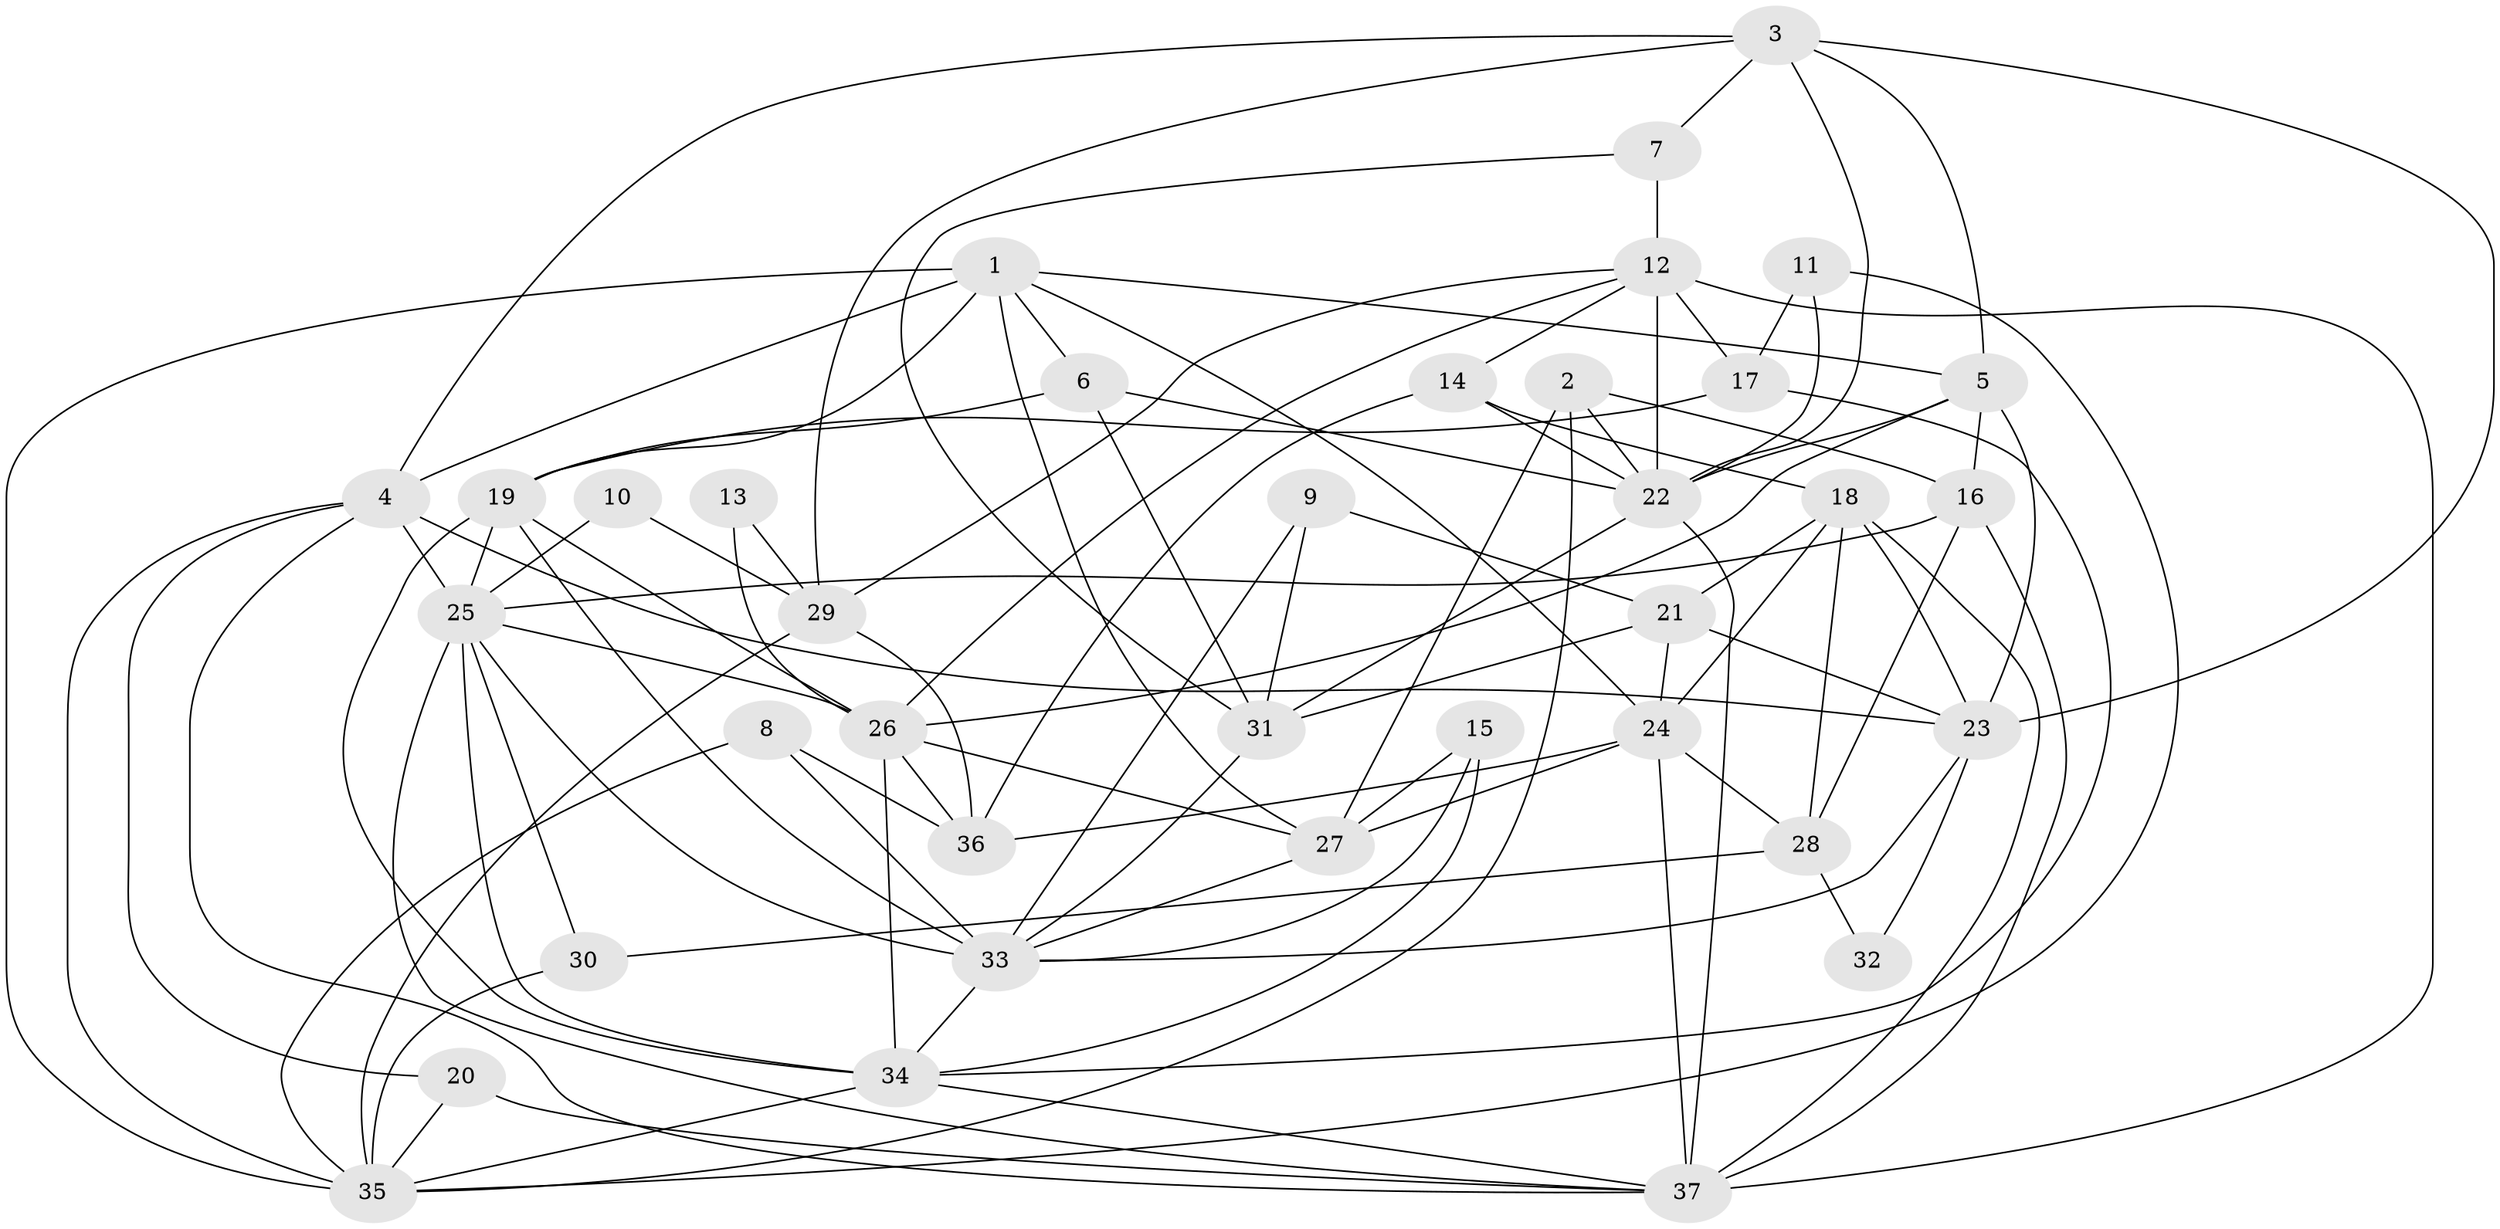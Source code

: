 // original degree distribution, {3: 0.3698630136986301, 5: 0.1917808219178082, 4: 0.1917808219178082, 6: 0.0958904109589041, 2: 0.0958904109589041, 7: 0.0410958904109589, 8: 0.0136986301369863}
// Generated by graph-tools (version 1.1) at 2025/50/03/09/25 03:50:08]
// undirected, 37 vertices, 101 edges
graph export_dot {
graph [start="1"]
  node [color=gray90,style=filled];
  1;
  2;
  3;
  4;
  5;
  6;
  7;
  8;
  9;
  10;
  11;
  12;
  13;
  14;
  15;
  16;
  17;
  18;
  19;
  20;
  21;
  22;
  23;
  24;
  25;
  26;
  27;
  28;
  29;
  30;
  31;
  32;
  33;
  34;
  35;
  36;
  37;
  1 -- 4 [weight=1.0];
  1 -- 5 [weight=1.0];
  1 -- 6 [weight=1.0];
  1 -- 19 [weight=1.0];
  1 -- 24 [weight=1.0];
  1 -- 27 [weight=1.0];
  1 -- 35 [weight=1.0];
  2 -- 16 [weight=1.0];
  2 -- 22 [weight=1.0];
  2 -- 27 [weight=1.0];
  2 -- 35 [weight=1.0];
  3 -- 4 [weight=1.0];
  3 -- 5 [weight=1.0];
  3 -- 7 [weight=1.0];
  3 -- 22 [weight=1.0];
  3 -- 23 [weight=1.0];
  3 -- 29 [weight=1.0];
  4 -- 20 [weight=1.0];
  4 -- 23 [weight=1.0];
  4 -- 25 [weight=1.0];
  4 -- 35 [weight=1.0];
  4 -- 37 [weight=1.0];
  5 -- 16 [weight=1.0];
  5 -- 22 [weight=1.0];
  5 -- 23 [weight=1.0];
  5 -- 26 [weight=1.0];
  6 -- 19 [weight=1.0];
  6 -- 22 [weight=1.0];
  6 -- 31 [weight=1.0];
  7 -- 12 [weight=1.0];
  7 -- 31 [weight=1.0];
  8 -- 33 [weight=1.0];
  8 -- 35 [weight=1.0];
  8 -- 36 [weight=1.0];
  9 -- 21 [weight=1.0];
  9 -- 31 [weight=1.0];
  9 -- 33 [weight=1.0];
  10 -- 25 [weight=1.0];
  10 -- 29 [weight=1.0];
  11 -- 17 [weight=1.0];
  11 -- 22 [weight=1.0];
  11 -- 35 [weight=1.0];
  12 -- 14 [weight=1.0];
  12 -- 17 [weight=1.0];
  12 -- 22 [weight=1.0];
  12 -- 26 [weight=1.0];
  12 -- 29 [weight=1.0];
  12 -- 37 [weight=2.0];
  13 -- 26 [weight=1.0];
  13 -- 29 [weight=1.0];
  14 -- 18 [weight=1.0];
  14 -- 22 [weight=1.0];
  14 -- 36 [weight=1.0];
  15 -- 27 [weight=1.0];
  15 -- 33 [weight=1.0];
  15 -- 34 [weight=1.0];
  16 -- 25 [weight=1.0];
  16 -- 28 [weight=1.0];
  16 -- 37 [weight=2.0];
  17 -- 19 [weight=1.0];
  17 -- 34 [weight=1.0];
  18 -- 21 [weight=1.0];
  18 -- 23 [weight=1.0];
  18 -- 24 [weight=1.0];
  18 -- 28 [weight=1.0];
  18 -- 37 [weight=1.0];
  19 -- 25 [weight=1.0];
  19 -- 26 [weight=1.0];
  19 -- 33 [weight=1.0];
  19 -- 34 [weight=1.0];
  20 -- 35 [weight=1.0];
  20 -- 37 [weight=1.0];
  21 -- 23 [weight=1.0];
  21 -- 24 [weight=1.0];
  21 -- 31 [weight=1.0];
  22 -- 31 [weight=1.0];
  22 -- 37 [weight=1.0];
  23 -- 32 [weight=1.0];
  23 -- 33 [weight=1.0];
  24 -- 27 [weight=2.0];
  24 -- 28 [weight=1.0];
  24 -- 36 [weight=1.0];
  24 -- 37 [weight=2.0];
  25 -- 26 [weight=1.0];
  25 -- 30 [weight=1.0];
  25 -- 33 [weight=2.0];
  25 -- 34 [weight=1.0];
  25 -- 37 [weight=1.0];
  26 -- 27 [weight=1.0];
  26 -- 34 [weight=1.0];
  26 -- 36 [weight=1.0];
  27 -- 33 [weight=1.0];
  28 -- 30 [weight=1.0];
  28 -- 32 [weight=1.0];
  29 -- 35 [weight=1.0];
  29 -- 36 [weight=1.0];
  30 -- 35 [weight=1.0];
  31 -- 33 [weight=1.0];
  33 -- 34 [weight=1.0];
  34 -- 35 [weight=1.0];
  34 -- 37 [weight=1.0];
}
